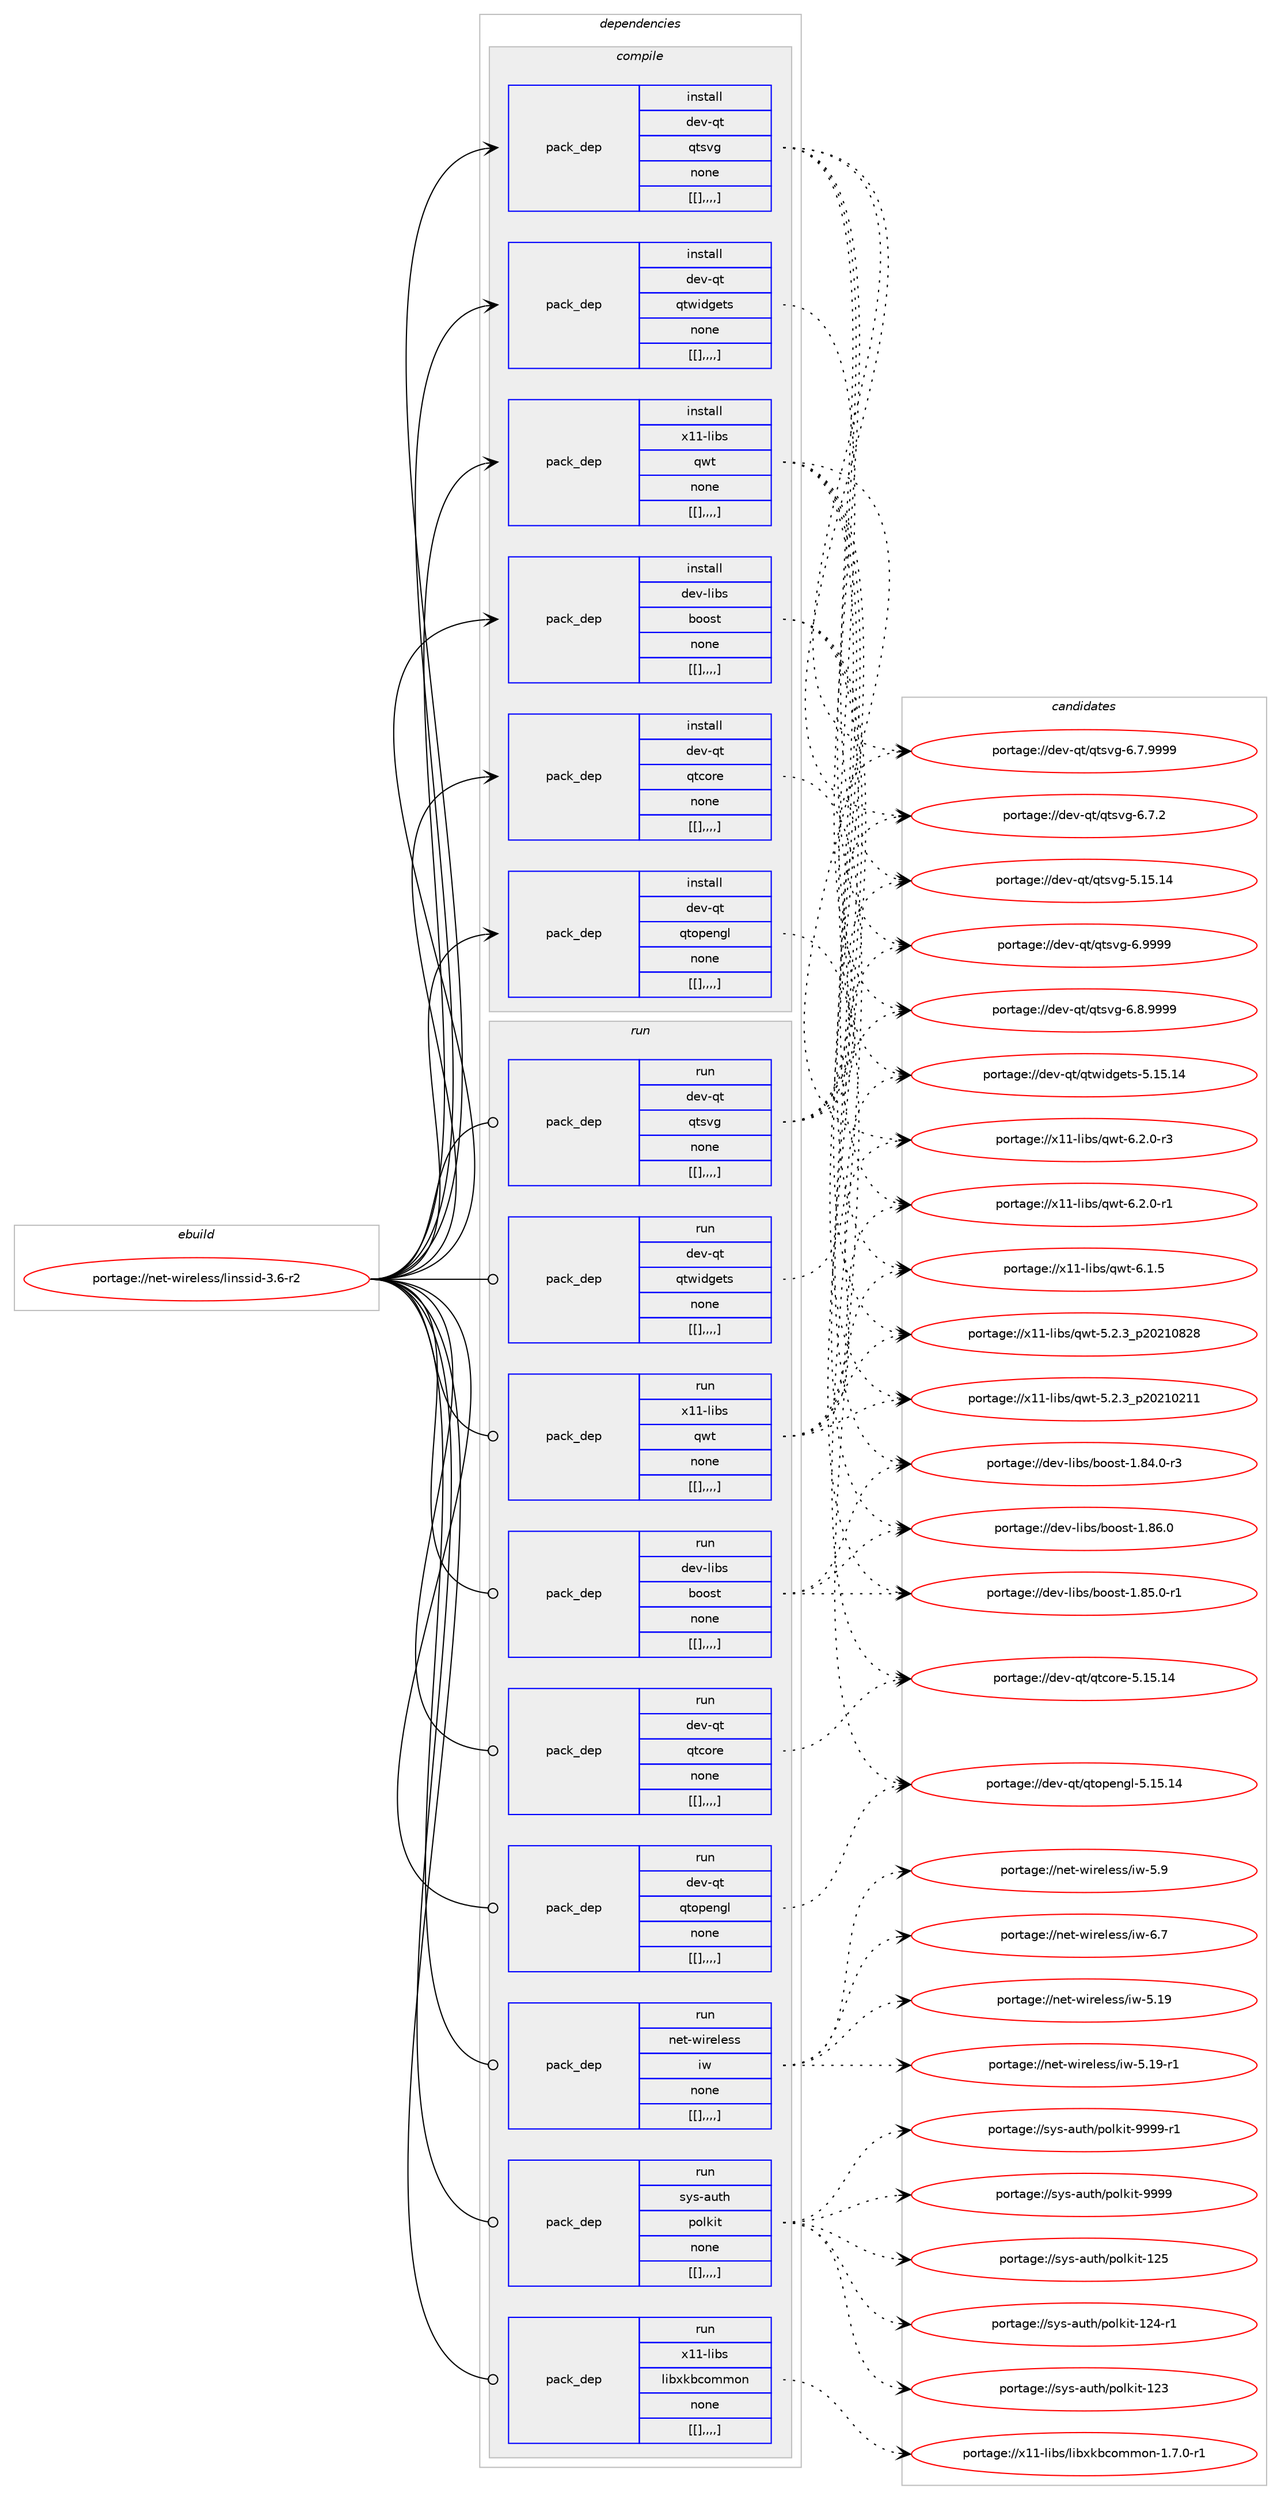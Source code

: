 digraph prolog {

# *************
# Graph options
# *************

newrank=true;
concentrate=true;
compound=true;
graph [rankdir=LR,fontname=Helvetica,fontsize=10,ranksep=1.5];#, ranksep=2.5, nodesep=0.2];
edge  [arrowhead=vee];
node  [fontname=Helvetica,fontsize=10];

# **********
# The ebuild
# **********

subgraph cluster_leftcol {
color=gray;
label=<<i>ebuild</i>>;
id [label="portage://net-wireless/linssid-3.6-r2", color=red, width=4, href="../net-wireless/linssid-3.6-r2.svg"];
}

# ****************
# The dependencies
# ****************

subgraph cluster_midcol {
color=gray;
label=<<i>dependencies</i>>;
subgraph cluster_compile {
fillcolor="#eeeeee";
style=filled;
label=<<i>compile</i>>;
subgraph pack295983 {
dependency406137 [label=<<TABLE BORDER="0" CELLBORDER="1" CELLSPACING="0" CELLPADDING="4" WIDTH="220"><TR><TD ROWSPAN="6" CELLPADDING="30">pack_dep</TD></TR><TR><TD WIDTH="110">install</TD></TR><TR><TD>dev-libs</TD></TR><TR><TD>boost</TD></TR><TR><TD>none</TD></TR><TR><TD>[[],,,,]</TD></TR></TABLE>>, shape=none, color=blue];
}
id:e -> dependency406137:w [weight=20,style="solid",arrowhead="vee"];
subgraph pack295984 {
dependency406138 [label=<<TABLE BORDER="0" CELLBORDER="1" CELLSPACING="0" CELLPADDING="4" WIDTH="220"><TR><TD ROWSPAN="6" CELLPADDING="30">pack_dep</TD></TR><TR><TD WIDTH="110">install</TD></TR><TR><TD>dev-qt</TD></TR><TR><TD>qtcore</TD></TR><TR><TD>none</TD></TR><TR><TD>[[],,,,]</TD></TR></TABLE>>, shape=none, color=blue];
}
id:e -> dependency406138:w [weight=20,style="solid",arrowhead="vee"];
subgraph pack295985 {
dependency406139 [label=<<TABLE BORDER="0" CELLBORDER="1" CELLSPACING="0" CELLPADDING="4" WIDTH="220"><TR><TD ROWSPAN="6" CELLPADDING="30">pack_dep</TD></TR><TR><TD WIDTH="110">install</TD></TR><TR><TD>dev-qt</TD></TR><TR><TD>qtopengl</TD></TR><TR><TD>none</TD></TR><TR><TD>[[],,,,]</TD></TR></TABLE>>, shape=none, color=blue];
}
id:e -> dependency406139:w [weight=20,style="solid",arrowhead="vee"];
subgraph pack295986 {
dependency406140 [label=<<TABLE BORDER="0" CELLBORDER="1" CELLSPACING="0" CELLPADDING="4" WIDTH="220"><TR><TD ROWSPAN="6" CELLPADDING="30">pack_dep</TD></TR><TR><TD WIDTH="110">install</TD></TR><TR><TD>dev-qt</TD></TR><TR><TD>qtsvg</TD></TR><TR><TD>none</TD></TR><TR><TD>[[],,,,]</TD></TR></TABLE>>, shape=none, color=blue];
}
id:e -> dependency406140:w [weight=20,style="solid",arrowhead="vee"];
subgraph pack295987 {
dependency406141 [label=<<TABLE BORDER="0" CELLBORDER="1" CELLSPACING="0" CELLPADDING="4" WIDTH="220"><TR><TD ROWSPAN="6" CELLPADDING="30">pack_dep</TD></TR><TR><TD WIDTH="110">install</TD></TR><TR><TD>dev-qt</TD></TR><TR><TD>qtwidgets</TD></TR><TR><TD>none</TD></TR><TR><TD>[[],,,,]</TD></TR></TABLE>>, shape=none, color=blue];
}
id:e -> dependency406141:w [weight=20,style="solid",arrowhead="vee"];
subgraph pack295988 {
dependency406142 [label=<<TABLE BORDER="0" CELLBORDER="1" CELLSPACING="0" CELLPADDING="4" WIDTH="220"><TR><TD ROWSPAN="6" CELLPADDING="30">pack_dep</TD></TR><TR><TD WIDTH="110">install</TD></TR><TR><TD>x11-libs</TD></TR><TR><TD>qwt</TD></TR><TR><TD>none</TD></TR><TR><TD>[[],,,,]</TD></TR></TABLE>>, shape=none, color=blue];
}
id:e -> dependency406142:w [weight=20,style="solid",arrowhead="vee"];
}
subgraph cluster_compileandrun {
fillcolor="#eeeeee";
style=filled;
label=<<i>compile and run</i>>;
}
subgraph cluster_run {
fillcolor="#eeeeee";
style=filled;
label=<<i>run</i>>;
subgraph pack295989 {
dependency406143 [label=<<TABLE BORDER="0" CELLBORDER="1" CELLSPACING="0" CELLPADDING="4" WIDTH="220"><TR><TD ROWSPAN="6" CELLPADDING="30">pack_dep</TD></TR><TR><TD WIDTH="110">run</TD></TR><TR><TD>dev-libs</TD></TR><TR><TD>boost</TD></TR><TR><TD>none</TD></TR><TR><TD>[[],,,,]</TD></TR></TABLE>>, shape=none, color=blue];
}
id:e -> dependency406143:w [weight=20,style="solid",arrowhead="odot"];
subgraph pack295990 {
dependency406144 [label=<<TABLE BORDER="0" CELLBORDER="1" CELLSPACING="0" CELLPADDING="4" WIDTH="220"><TR><TD ROWSPAN="6" CELLPADDING="30">pack_dep</TD></TR><TR><TD WIDTH="110">run</TD></TR><TR><TD>dev-qt</TD></TR><TR><TD>qtcore</TD></TR><TR><TD>none</TD></TR><TR><TD>[[],,,,]</TD></TR></TABLE>>, shape=none, color=blue];
}
id:e -> dependency406144:w [weight=20,style="solid",arrowhead="odot"];
subgraph pack295991 {
dependency406145 [label=<<TABLE BORDER="0" CELLBORDER="1" CELLSPACING="0" CELLPADDING="4" WIDTH="220"><TR><TD ROWSPAN="6" CELLPADDING="30">pack_dep</TD></TR><TR><TD WIDTH="110">run</TD></TR><TR><TD>dev-qt</TD></TR><TR><TD>qtopengl</TD></TR><TR><TD>none</TD></TR><TR><TD>[[],,,,]</TD></TR></TABLE>>, shape=none, color=blue];
}
id:e -> dependency406145:w [weight=20,style="solid",arrowhead="odot"];
subgraph pack295992 {
dependency406146 [label=<<TABLE BORDER="0" CELLBORDER="1" CELLSPACING="0" CELLPADDING="4" WIDTH="220"><TR><TD ROWSPAN="6" CELLPADDING="30">pack_dep</TD></TR><TR><TD WIDTH="110">run</TD></TR><TR><TD>dev-qt</TD></TR><TR><TD>qtsvg</TD></TR><TR><TD>none</TD></TR><TR><TD>[[],,,,]</TD></TR></TABLE>>, shape=none, color=blue];
}
id:e -> dependency406146:w [weight=20,style="solid",arrowhead="odot"];
subgraph pack295993 {
dependency406147 [label=<<TABLE BORDER="0" CELLBORDER="1" CELLSPACING="0" CELLPADDING="4" WIDTH="220"><TR><TD ROWSPAN="6" CELLPADDING="30">pack_dep</TD></TR><TR><TD WIDTH="110">run</TD></TR><TR><TD>dev-qt</TD></TR><TR><TD>qtwidgets</TD></TR><TR><TD>none</TD></TR><TR><TD>[[],,,,]</TD></TR></TABLE>>, shape=none, color=blue];
}
id:e -> dependency406147:w [weight=20,style="solid",arrowhead="odot"];
subgraph pack295994 {
dependency406148 [label=<<TABLE BORDER="0" CELLBORDER="1" CELLSPACING="0" CELLPADDING="4" WIDTH="220"><TR><TD ROWSPAN="6" CELLPADDING="30">pack_dep</TD></TR><TR><TD WIDTH="110">run</TD></TR><TR><TD>net-wireless</TD></TR><TR><TD>iw</TD></TR><TR><TD>none</TD></TR><TR><TD>[[],,,,]</TD></TR></TABLE>>, shape=none, color=blue];
}
id:e -> dependency406148:w [weight=20,style="solid",arrowhead="odot"];
subgraph pack295995 {
dependency406149 [label=<<TABLE BORDER="0" CELLBORDER="1" CELLSPACING="0" CELLPADDING="4" WIDTH="220"><TR><TD ROWSPAN="6" CELLPADDING="30">pack_dep</TD></TR><TR><TD WIDTH="110">run</TD></TR><TR><TD>sys-auth</TD></TR><TR><TD>polkit</TD></TR><TR><TD>none</TD></TR><TR><TD>[[],,,,]</TD></TR></TABLE>>, shape=none, color=blue];
}
id:e -> dependency406149:w [weight=20,style="solid",arrowhead="odot"];
subgraph pack295996 {
dependency406150 [label=<<TABLE BORDER="0" CELLBORDER="1" CELLSPACING="0" CELLPADDING="4" WIDTH="220"><TR><TD ROWSPAN="6" CELLPADDING="30">pack_dep</TD></TR><TR><TD WIDTH="110">run</TD></TR><TR><TD>x11-libs</TD></TR><TR><TD>libxkbcommon</TD></TR><TR><TD>none</TD></TR><TR><TD>[[],,,,]</TD></TR></TABLE>>, shape=none, color=blue];
}
id:e -> dependency406150:w [weight=20,style="solid",arrowhead="odot"];
subgraph pack295997 {
dependency406151 [label=<<TABLE BORDER="0" CELLBORDER="1" CELLSPACING="0" CELLPADDING="4" WIDTH="220"><TR><TD ROWSPAN="6" CELLPADDING="30">pack_dep</TD></TR><TR><TD WIDTH="110">run</TD></TR><TR><TD>x11-libs</TD></TR><TR><TD>qwt</TD></TR><TR><TD>none</TD></TR><TR><TD>[[],,,,]</TD></TR></TABLE>>, shape=none, color=blue];
}
id:e -> dependency406151:w [weight=20,style="solid",arrowhead="odot"];
}
}

# **************
# The candidates
# **************

subgraph cluster_choices {
rank=same;
color=gray;
label=<<i>candidates</i>>;

subgraph choice295983 {
color=black;
nodesep=1;
choice1001011184510810598115479811111111511645494656544648 [label="portage://dev-libs/boost-1.86.0", color=red, width=4,href="../dev-libs/boost-1.86.0.svg"];
choice10010111845108105981154798111111115116454946565346484511449 [label="portage://dev-libs/boost-1.85.0-r1", color=red, width=4,href="../dev-libs/boost-1.85.0-r1.svg"];
choice10010111845108105981154798111111115116454946565246484511451 [label="portage://dev-libs/boost-1.84.0-r3", color=red, width=4,href="../dev-libs/boost-1.84.0-r3.svg"];
dependency406137:e -> choice1001011184510810598115479811111111511645494656544648:w [style=dotted,weight="100"];
dependency406137:e -> choice10010111845108105981154798111111115116454946565346484511449:w [style=dotted,weight="100"];
dependency406137:e -> choice10010111845108105981154798111111115116454946565246484511451:w [style=dotted,weight="100"];
}
subgraph choice295984 {
color=black;
nodesep=1;
choice1001011184511311647113116991111141014553464953464952 [label="portage://dev-qt/qtcore-5.15.14", color=red, width=4,href="../dev-qt/qtcore-5.15.14.svg"];
dependency406138:e -> choice1001011184511311647113116991111141014553464953464952:w [style=dotted,weight="100"];
}
subgraph choice295985 {
color=black;
nodesep=1;
choice10010111845113116471131161111121011101031084553464953464952 [label="portage://dev-qt/qtopengl-5.15.14", color=red, width=4,href="../dev-qt/qtopengl-5.15.14.svg"];
dependency406139:e -> choice10010111845113116471131161111121011101031084553464953464952:w [style=dotted,weight="100"];
}
subgraph choice295986 {
color=black;
nodesep=1;
choice100101118451131164711311611511810345544657575757 [label="portage://dev-qt/qtsvg-6.9999", color=red, width=4,href="../dev-qt/qtsvg-6.9999.svg"];
choice1001011184511311647113116115118103455446564657575757 [label="portage://dev-qt/qtsvg-6.8.9999", color=red, width=4,href="../dev-qt/qtsvg-6.8.9999.svg"];
choice1001011184511311647113116115118103455446554657575757 [label="portage://dev-qt/qtsvg-6.7.9999", color=red, width=4,href="../dev-qt/qtsvg-6.7.9999.svg"];
choice1001011184511311647113116115118103455446554650 [label="portage://dev-qt/qtsvg-6.7.2", color=red, width=4,href="../dev-qt/qtsvg-6.7.2.svg"];
choice10010111845113116471131161151181034553464953464952 [label="portage://dev-qt/qtsvg-5.15.14", color=red, width=4,href="../dev-qt/qtsvg-5.15.14.svg"];
dependency406140:e -> choice100101118451131164711311611511810345544657575757:w [style=dotted,weight="100"];
dependency406140:e -> choice1001011184511311647113116115118103455446564657575757:w [style=dotted,weight="100"];
dependency406140:e -> choice1001011184511311647113116115118103455446554657575757:w [style=dotted,weight="100"];
dependency406140:e -> choice1001011184511311647113116115118103455446554650:w [style=dotted,weight="100"];
dependency406140:e -> choice10010111845113116471131161151181034553464953464952:w [style=dotted,weight="100"];
}
subgraph choice295987 {
color=black;
nodesep=1;
choice10010111845113116471131161191051001031011161154553464953464952 [label="portage://dev-qt/qtwidgets-5.15.14", color=red, width=4,href="../dev-qt/qtwidgets-5.15.14.svg"];
dependency406141:e -> choice10010111845113116471131161191051001031011161154553464953464952:w [style=dotted,weight="100"];
}
subgraph choice295988 {
color=black;
nodesep=1;
choice12049494510810598115471131191164554465046484511451 [label="portage://x11-libs/qwt-6.2.0-r3", color=red, width=4,href="../x11-libs/qwt-6.2.0-r3.svg"];
choice12049494510810598115471131191164554465046484511449 [label="portage://x11-libs/qwt-6.2.0-r1", color=red, width=4,href="../x11-libs/qwt-6.2.0-r1.svg"];
choice1204949451081059811547113119116455446494653 [label="portage://x11-libs/qwt-6.1.5", color=red, width=4,href="../x11-libs/qwt-6.1.5.svg"];
choice1204949451081059811547113119116455346504651951125048504948565056 [label="portage://x11-libs/qwt-5.2.3_p20210828", color=red, width=4,href="../x11-libs/qwt-5.2.3_p20210828.svg"];
choice1204949451081059811547113119116455346504651951125048504948504949 [label="portage://x11-libs/qwt-5.2.3_p20210211", color=red, width=4,href="../x11-libs/qwt-5.2.3_p20210211.svg"];
dependency406142:e -> choice12049494510810598115471131191164554465046484511451:w [style=dotted,weight="100"];
dependency406142:e -> choice12049494510810598115471131191164554465046484511449:w [style=dotted,weight="100"];
dependency406142:e -> choice1204949451081059811547113119116455446494653:w [style=dotted,weight="100"];
dependency406142:e -> choice1204949451081059811547113119116455346504651951125048504948565056:w [style=dotted,weight="100"];
dependency406142:e -> choice1204949451081059811547113119116455346504651951125048504948504949:w [style=dotted,weight="100"];
}
subgraph choice295989 {
color=black;
nodesep=1;
choice1001011184510810598115479811111111511645494656544648 [label="portage://dev-libs/boost-1.86.0", color=red, width=4,href="../dev-libs/boost-1.86.0.svg"];
choice10010111845108105981154798111111115116454946565346484511449 [label="portage://dev-libs/boost-1.85.0-r1", color=red, width=4,href="../dev-libs/boost-1.85.0-r1.svg"];
choice10010111845108105981154798111111115116454946565246484511451 [label="portage://dev-libs/boost-1.84.0-r3", color=red, width=4,href="../dev-libs/boost-1.84.0-r3.svg"];
dependency406143:e -> choice1001011184510810598115479811111111511645494656544648:w [style=dotted,weight="100"];
dependency406143:e -> choice10010111845108105981154798111111115116454946565346484511449:w [style=dotted,weight="100"];
dependency406143:e -> choice10010111845108105981154798111111115116454946565246484511451:w [style=dotted,weight="100"];
}
subgraph choice295990 {
color=black;
nodesep=1;
choice1001011184511311647113116991111141014553464953464952 [label="portage://dev-qt/qtcore-5.15.14", color=red, width=4,href="../dev-qt/qtcore-5.15.14.svg"];
dependency406144:e -> choice1001011184511311647113116991111141014553464953464952:w [style=dotted,weight="100"];
}
subgraph choice295991 {
color=black;
nodesep=1;
choice10010111845113116471131161111121011101031084553464953464952 [label="portage://dev-qt/qtopengl-5.15.14", color=red, width=4,href="../dev-qt/qtopengl-5.15.14.svg"];
dependency406145:e -> choice10010111845113116471131161111121011101031084553464953464952:w [style=dotted,weight="100"];
}
subgraph choice295992 {
color=black;
nodesep=1;
choice100101118451131164711311611511810345544657575757 [label="portage://dev-qt/qtsvg-6.9999", color=red, width=4,href="../dev-qt/qtsvg-6.9999.svg"];
choice1001011184511311647113116115118103455446564657575757 [label="portage://dev-qt/qtsvg-6.8.9999", color=red, width=4,href="../dev-qt/qtsvg-6.8.9999.svg"];
choice1001011184511311647113116115118103455446554657575757 [label="portage://dev-qt/qtsvg-6.7.9999", color=red, width=4,href="../dev-qt/qtsvg-6.7.9999.svg"];
choice1001011184511311647113116115118103455446554650 [label="portage://dev-qt/qtsvg-6.7.2", color=red, width=4,href="../dev-qt/qtsvg-6.7.2.svg"];
choice10010111845113116471131161151181034553464953464952 [label="portage://dev-qt/qtsvg-5.15.14", color=red, width=4,href="../dev-qt/qtsvg-5.15.14.svg"];
dependency406146:e -> choice100101118451131164711311611511810345544657575757:w [style=dotted,weight="100"];
dependency406146:e -> choice1001011184511311647113116115118103455446564657575757:w [style=dotted,weight="100"];
dependency406146:e -> choice1001011184511311647113116115118103455446554657575757:w [style=dotted,weight="100"];
dependency406146:e -> choice1001011184511311647113116115118103455446554650:w [style=dotted,weight="100"];
dependency406146:e -> choice10010111845113116471131161151181034553464953464952:w [style=dotted,weight="100"];
}
subgraph choice295993 {
color=black;
nodesep=1;
choice10010111845113116471131161191051001031011161154553464953464952 [label="portage://dev-qt/qtwidgets-5.15.14", color=red, width=4,href="../dev-qt/qtwidgets-5.15.14.svg"];
dependency406147:e -> choice10010111845113116471131161191051001031011161154553464953464952:w [style=dotted,weight="100"];
}
subgraph choice295994 {
color=black;
nodesep=1;
choice110101116451191051141011081011151154710511945544655 [label="portage://net-wireless/iw-6.7", color=red, width=4,href="../net-wireless/iw-6.7.svg"];
choice110101116451191051141011081011151154710511945534649574511449 [label="portage://net-wireless/iw-5.19-r1", color=red, width=4,href="../net-wireless/iw-5.19-r1.svg"];
choice11010111645119105114101108101115115471051194553464957 [label="portage://net-wireless/iw-5.19", color=red, width=4,href="../net-wireless/iw-5.19.svg"];
choice110101116451191051141011081011151154710511945534657 [label="portage://net-wireless/iw-5.9", color=red, width=4,href="../net-wireless/iw-5.9.svg"];
dependency406148:e -> choice110101116451191051141011081011151154710511945544655:w [style=dotted,weight="100"];
dependency406148:e -> choice110101116451191051141011081011151154710511945534649574511449:w [style=dotted,weight="100"];
dependency406148:e -> choice11010111645119105114101108101115115471051194553464957:w [style=dotted,weight="100"];
dependency406148:e -> choice110101116451191051141011081011151154710511945534657:w [style=dotted,weight="100"];
}
subgraph choice295995 {
color=black;
nodesep=1;
choice11512111545971171161044711211110810710511645575757574511449 [label="portage://sys-auth/polkit-9999-r1", color=red, width=4,href="../sys-auth/polkit-9999-r1.svg"];
choice1151211154597117116104471121111081071051164557575757 [label="portage://sys-auth/polkit-9999", color=red, width=4,href="../sys-auth/polkit-9999.svg"];
choice11512111545971171161044711211110810710511645495053 [label="portage://sys-auth/polkit-125", color=red, width=4,href="../sys-auth/polkit-125.svg"];
choice115121115459711711610447112111108107105116454950524511449 [label="portage://sys-auth/polkit-124-r1", color=red, width=4,href="../sys-auth/polkit-124-r1.svg"];
choice11512111545971171161044711211110810710511645495051 [label="portage://sys-auth/polkit-123", color=red, width=4,href="../sys-auth/polkit-123.svg"];
dependency406149:e -> choice11512111545971171161044711211110810710511645575757574511449:w [style=dotted,weight="100"];
dependency406149:e -> choice1151211154597117116104471121111081071051164557575757:w [style=dotted,weight="100"];
dependency406149:e -> choice11512111545971171161044711211110810710511645495053:w [style=dotted,weight="100"];
dependency406149:e -> choice115121115459711711610447112111108107105116454950524511449:w [style=dotted,weight="100"];
dependency406149:e -> choice11512111545971171161044711211110810710511645495051:w [style=dotted,weight="100"];
}
subgraph choice295996 {
color=black;
nodesep=1;
choice12049494510810598115471081059812010798991111091091111104549465546484511449 [label="portage://x11-libs/libxkbcommon-1.7.0-r1", color=red, width=4,href="../x11-libs/libxkbcommon-1.7.0-r1.svg"];
dependency406150:e -> choice12049494510810598115471081059812010798991111091091111104549465546484511449:w [style=dotted,weight="100"];
}
subgraph choice295997 {
color=black;
nodesep=1;
choice12049494510810598115471131191164554465046484511451 [label="portage://x11-libs/qwt-6.2.0-r3", color=red, width=4,href="../x11-libs/qwt-6.2.0-r3.svg"];
choice12049494510810598115471131191164554465046484511449 [label="portage://x11-libs/qwt-6.2.0-r1", color=red, width=4,href="../x11-libs/qwt-6.2.0-r1.svg"];
choice1204949451081059811547113119116455446494653 [label="portage://x11-libs/qwt-6.1.5", color=red, width=4,href="../x11-libs/qwt-6.1.5.svg"];
choice1204949451081059811547113119116455346504651951125048504948565056 [label="portage://x11-libs/qwt-5.2.3_p20210828", color=red, width=4,href="../x11-libs/qwt-5.2.3_p20210828.svg"];
choice1204949451081059811547113119116455346504651951125048504948504949 [label="portage://x11-libs/qwt-5.2.3_p20210211", color=red, width=4,href="../x11-libs/qwt-5.2.3_p20210211.svg"];
dependency406151:e -> choice12049494510810598115471131191164554465046484511451:w [style=dotted,weight="100"];
dependency406151:e -> choice12049494510810598115471131191164554465046484511449:w [style=dotted,weight="100"];
dependency406151:e -> choice1204949451081059811547113119116455446494653:w [style=dotted,weight="100"];
dependency406151:e -> choice1204949451081059811547113119116455346504651951125048504948565056:w [style=dotted,weight="100"];
dependency406151:e -> choice1204949451081059811547113119116455346504651951125048504948504949:w [style=dotted,weight="100"];
}
}

}
